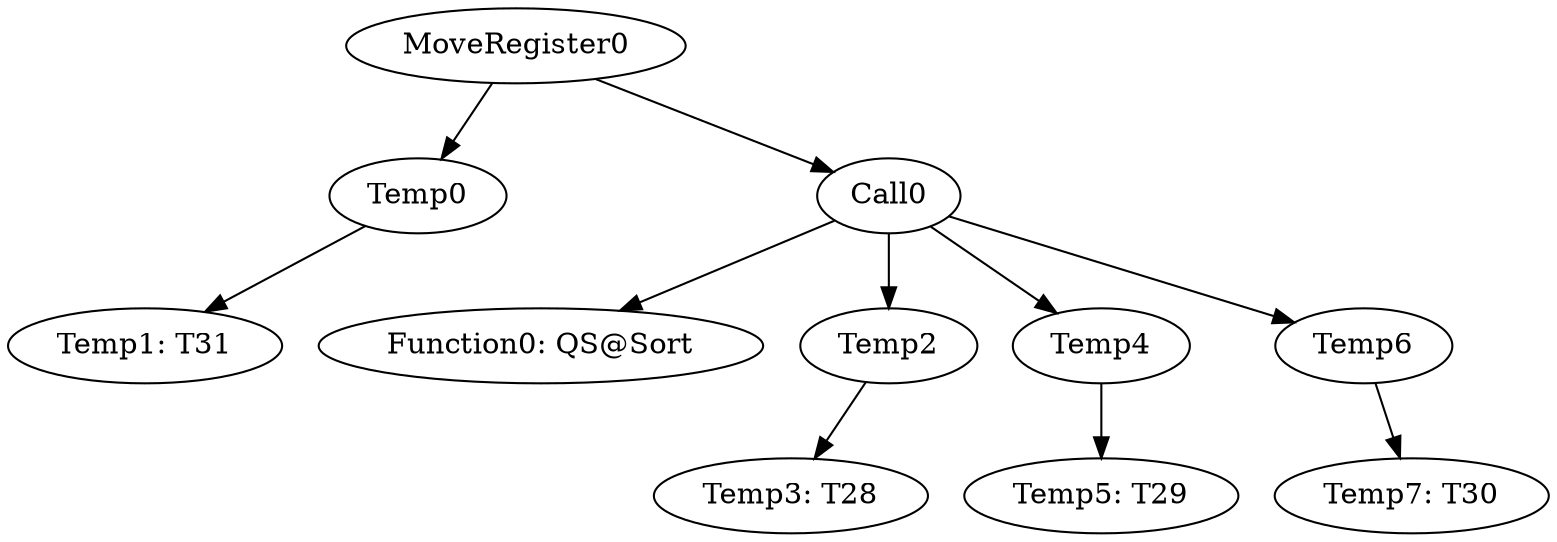 digraph {
	ordering = out;
	Temp6 -> "Temp7: T30";
	Temp0 -> "Temp1: T31";
	Temp2 -> "Temp3: T28";
	MoveRegister0 -> Temp0;
	MoveRegister0 -> Call0;
	Temp4 -> "Temp5: T29";
	Call0 -> "Function0: QS@Sort";
	Call0 -> Temp2;
	Call0 -> Temp4;
	Call0 -> Temp6;
}

